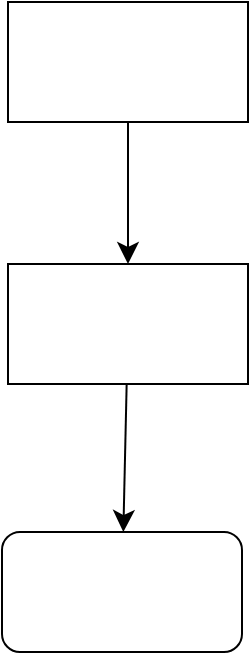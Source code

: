 <mxfile version="24.8.6">
  <diagram name="Page-1" id="nvuunBsnr2FT3nxdZkbd">
    <mxGraphModel dx="378" dy="1131" grid="0" gridSize="10" guides="1" tooltips="1" connect="1" arrows="1" fold="1" page="0" pageScale="1" pageWidth="827" pageHeight="1169" math="0" shadow="0">
      <root>
        <mxCell id="0" />
        <mxCell id="1" parent="0" />
        <mxCell id="B89lgWNZ4f9j3EAnfzNu-3" value="" style="edgeStyle=none;curved=1;rounded=0;orthogonalLoop=1;jettySize=auto;html=1;fontSize=12;startSize=8;endSize=8;" edge="1" parent="1" source="B89lgWNZ4f9j3EAnfzNu-1" target="B89lgWNZ4f9j3EAnfzNu-2">
          <mxGeometry relative="1" as="geometry" />
        </mxCell>
        <mxCell id="B89lgWNZ4f9j3EAnfzNu-1" value="" style="whiteSpace=wrap;html=1;" vertex="1" parent="1">
          <mxGeometry x="143" y="-95" width="120" height="60" as="geometry" />
        </mxCell>
        <mxCell id="B89lgWNZ4f9j3EAnfzNu-5" value="" style="edgeStyle=none;curved=1;rounded=0;orthogonalLoop=1;jettySize=auto;html=1;fontSize=12;startSize=8;endSize=8;" edge="1" parent="1" source="B89lgWNZ4f9j3EAnfzNu-2" target="B89lgWNZ4f9j3EAnfzNu-4">
          <mxGeometry relative="1" as="geometry" />
        </mxCell>
        <mxCell id="B89lgWNZ4f9j3EAnfzNu-2" value="" style="whiteSpace=wrap;html=1;" vertex="1" parent="1">
          <mxGeometry x="143" y="36" width="120" height="60" as="geometry" />
        </mxCell>
        <mxCell id="B89lgWNZ4f9j3EAnfzNu-4" value="" style="rounded=1;whiteSpace=wrap;html=1;" vertex="1" parent="1">
          <mxGeometry x="140" y="170" width="120" height="60" as="geometry" />
        </mxCell>
      </root>
    </mxGraphModel>
  </diagram>
</mxfile>
